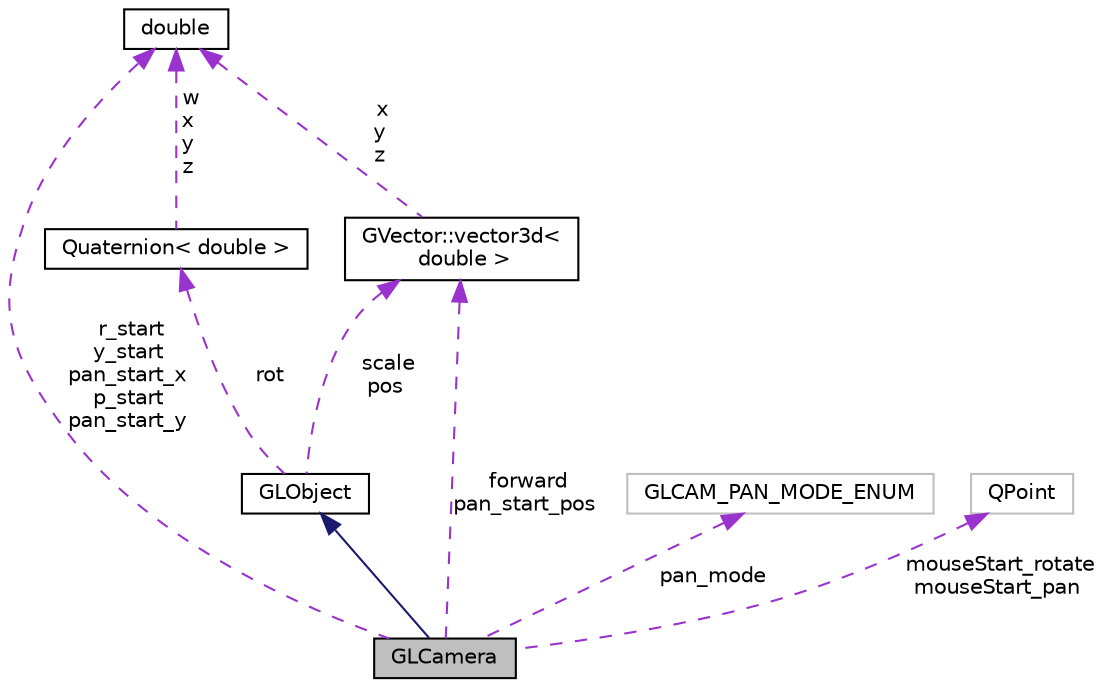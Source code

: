 digraph "GLCamera"
{
 // INTERACTIVE_SVG=YES
  edge [fontname="Helvetica",fontsize="10",labelfontname="Helvetica",labelfontsize="10"];
  node [fontname="Helvetica",fontsize="10",shape=record];
  Node1 [label="GLCamera",height=0.2,width=0.4,color="black", fillcolor="grey75", style="filled", fontcolor="black"];
  Node2 -> Node1 [dir="back",color="midnightblue",fontsize="10",style="solid",fontname="Helvetica"];
  Node2 [label="GLObject",height=0.2,width=0.4,color="black", fillcolor="white", style="filled",URL="$d8/db9/class_g_l_object.html",tooltip="A baseclass for all GL scene-objects it carries full 3d pose information (position, rotation) and scaling in object-aligned coordinate space. "];
  Node3 -> Node2 [dir="back",color="darkorchid3",fontsize="10",style="dashed",label=" rot" ,fontname="Helvetica"];
  Node3 [label="Quaternion\< double \>",height=0.2,width=0.4,color="black", fillcolor="white", style="filled",URL="$dc/de3/class_quaternion.html"];
  Node4 -> Node3 [dir="back",color="darkorchid3",fontsize="10",style="dashed",label=" w\nx\ny\nz" ,fontname="Helvetica"];
  Node4 [label="double",height=0.2,width=0.4,color="black", fillcolor="white", style="filled",URL="$df/de6/classdouble.html"];
  Node5 -> Node2 [dir="back",color="darkorchid3",fontsize="10",style="dashed",label=" scale\npos" ,fontname="Helvetica"];
  Node5 [label="GVector::vector3d\<\l double \>",height=0.2,width=0.4,color="black", fillcolor="white", style="filled",URL="$d7/db8/class_g_vector_1_1vector3d.html"];
  Node4 -> Node5 [dir="back",color="darkorchid3",fontsize="10",style="dashed",label=" x\ny\nz" ,fontname="Helvetica"];
  Node4 -> Node1 [dir="back",color="darkorchid3",fontsize="10",style="dashed",label=" r_start\ny_start\npan_start_x\np_start\npan_start_y" ,fontname="Helvetica"];
  Node6 -> Node1 [dir="back",color="darkorchid3",fontsize="10",style="dashed",label=" pan_mode" ,fontname="Helvetica"];
  Node6 [label="GLCAM_PAN_MODE_ENUM",height=0.2,width=0.4,color="grey75", fillcolor="white", style="filled"];
  Node7 -> Node1 [dir="back",color="darkorchid3",fontsize="10",style="dashed",label=" mouseStart_rotate\nmouseStart_pan" ,fontname="Helvetica"];
  Node7 [label="QPoint",height=0.2,width=0.4,color="grey75", fillcolor="white", style="filled"];
  Node5 -> Node1 [dir="back",color="darkorchid3",fontsize="10",style="dashed",label=" forward\npan_start_pos" ,fontname="Helvetica"];
}
